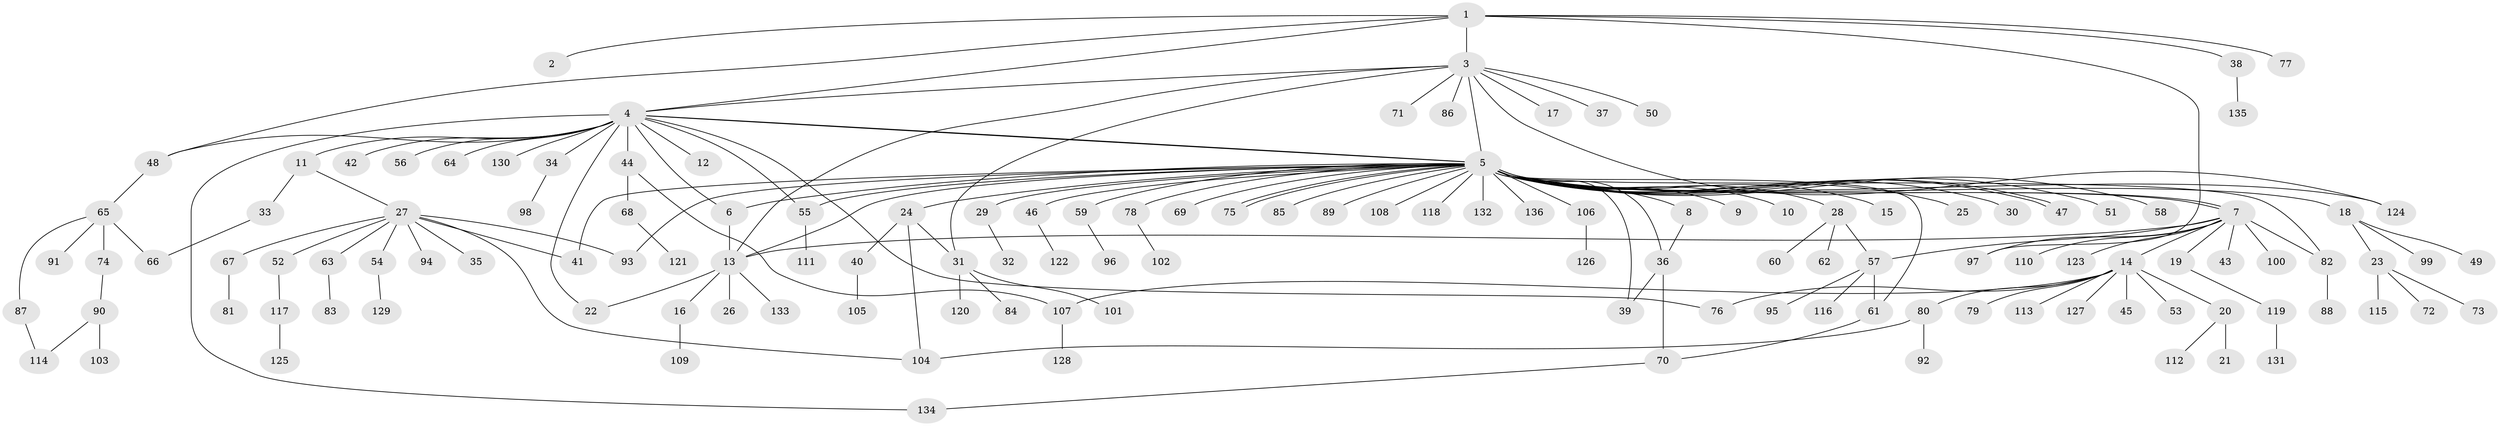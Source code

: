 // coarse degree distribution, {5: 0.01818181818181818, 7: 0.03636363636363636, 10: 0.01818181818181818, 15: 0.01818181818181818, 8: 0.03636363636363636, 3: 0.12727272727272726, 6: 0.05454545454545454, 1: 0.45454545454545453, 2: 0.2, 4: 0.03636363636363636}
// Generated by graph-tools (version 1.1) at 2025/50/03/04/25 22:50:37]
// undirected, 136 vertices, 166 edges
graph export_dot {
  node [color=gray90,style=filled];
  1;
  2;
  3;
  4;
  5;
  6;
  7;
  8;
  9;
  10;
  11;
  12;
  13;
  14;
  15;
  16;
  17;
  18;
  19;
  20;
  21;
  22;
  23;
  24;
  25;
  26;
  27;
  28;
  29;
  30;
  31;
  32;
  33;
  34;
  35;
  36;
  37;
  38;
  39;
  40;
  41;
  42;
  43;
  44;
  45;
  46;
  47;
  48;
  49;
  50;
  51;
  52;
  53;
  54;
  55;
  56;
  57;
  58;
  59;
  60;
  61;
  62;
  63;
  64;
  65;
  66;
  67;
  68;
  69;
  70;
  71;
  72;
  73;
  74;
  75;
  76;
  77;
  78;
  79;
  80;
  81;
  82;
  83;
  84;
  85;
  86;
  87;
  88;
  89;
  90;
  91;
  92;
  93;
  94;
  95;
  96;
  97;
  98;
  99;
  100;
  101;
  102;
  103;
  104;
  105;
  106;
  107;
  108;
  109;
  110;
  111;
  112;
  113;
  114;
  115;
  116;
  117;
  118;
  119;
  120;
  121;
  122;
  123;
  124;
  125;
  126;
  127;
  128;
  129;
  130;
  131;
  132;
  133;
  134;
  135;
  136;
  1 -- 2;
  1 -- 3;
  1 -- 4;
  1 -- 38;
  1 -- 48;
  1 -- 77;
  1 -- 97;
  3 -- 4;
  3 -- 5;
  3 -- 13;
  3 -- 17;
  3 -- 31;
  3 -- 37;
  3 -- 50;
  3 -- 71;
  3 -- 86;
  3 -- 124;
  4 -- 5;
  4 -- 5;
  4 -- 6;
  4 -- 11;
  4 -- 12;
  4 -- 22;
  4 -- 34;
  4 -- 42;
  4 -- 44;
  4 -- 48;
  4 -- 55;
  4 -- 56;
  4 -- 64;
  4 -- 76;
  4 -- 130;
  4 -- 134;
  5 -- 6;
  5 -- 7;
  5 -- 7;
  5 -- 8;
  5 -- 9;
  5 -- 10;
  5 -- 13;
  5 -- 15;
  5 -- 18;
  5 -- 24;
  5 -- 25;
  5 -- 28;
  5 -- 29;
  5 -- 30;
  5 -- 36;
  5 -- 39;
  5 -- 41;
  5 -- 46;
  5 -- 47;
  5 -- 47;
  5 -- 51;
  5 -- 55;
  5 -- 58;
  5 -- 59;
  5 -- 61;
  5 -- 69;
  5 -- 75;
  5 -- 75;
  5 -- 78;
  5 -- 82;
  5 -- 85;
  5 -- 89;
  5 -- 93;
  5 -- 106;
  5 -- 108;
  5 -- 118;
  5 -- 124;
  5 -- 132;
  5 -- 136;
  6 -- 13;
  7 -- 13;
  7 -- 14;
  7 -- 19;
  7 -- 43;
  7 -- 57;
  7 -- 82;
  7 -- 97;
  7 -- 100;
  7 -- 110;
  7 -- 123;
  8 -- 36;
  11 -- 27;
  11 -- 33;
  13 -- 16;
  13 -- 22;
  13 -- 26;
  13 -- 133;
  14 -- 20;
  14 -- 45;
  14 -- 53;
  14 -- 76;
  14 -- 79;
  14 -- 80;
  14 -- 107;
  14 -- 113;
  14 -- 127;
  16 -- 109;
  18 -- 23;
  18 -- 49;
  18 -- 99;
  19 -- 119;
  20 -- 21;
  20 -- 112;
  23 -- 72;
  23 -- 73;
  23 -- 115;
  24 -- 31;
  24 -- 40;
  24 -- 104;
  27 -- 35;
  27 -- 41;
  27 -- 52;
  27 -- 54;
  27 -- 63;
  27 -- 67;
  27 -- 93;
  27 -- 94;
  27 -- 104;
  28 -- 57;
  28 -- 60;
  28 -- 62;
  29 -- 32;
  31 -- 84;
  31 -- 101;
  31 -- 120;
  33 -- 66;
  34 -- 98;
  36 -- 39;
  36 -- 70;
  38 -- 135;
  40 -- 105;
  44 -- 68;
  44 -- 107;
  46 -- 122;
  48 -- 65;
  52 -- 117;
  54 -- 129;
  55 -- 111;
  57 -- 61;
  57 -- 95;
  57 -- 116;
  59 -- 96;
  61 -- 70;
  63 -- 83;
  65 -- 66;
  65 -- 74;
  65 -- 87;
  65 -- 91;
  67 -- 81;
  68 -- 121;
  70 -- 134;
  74 -- 90;
  78 -- 102;
  80 -- 92;
  80 -- 104;
  82 -- 88;
  87 -- 114;
  90 -- 103;
  90 -- 114;
  106 -- 126;
  107 -- 128;
  117 -- 125;
  119 -- 131;
}
